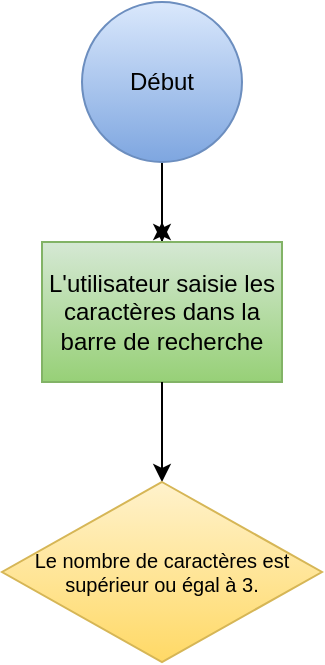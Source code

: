 <mxfile version="26.0.4">
  <diagram name="Page-1" id="QN13aVnlAt-d55Ucbb7l">
    <mxGraphModel dx="890" dy="454" grid="1" gridSize="10" guides="1" tooltips="1" connect="1" arrows="1" fold="1" page="1" pageScale="1" pageWidth="827" pageHeight="1169" math="0" shadow="0">
      <root>
        <mxCell id="0" />
        <mxCell id="1" parent="0" />
        <mxCell id="Ueo6vol0cjPWmpQWFdaP-1" value="" style="endArrow=classic;html=1;rounded=0;exitX=0.5;exitY=1;exitDx=0;exitDy=0;" edge="1" parent="1" source="Ueo6vol0cjPWmpQWFdaP-3">
          <mxGeometry width="50" height="50" relative="1" as="geometry">
            <mxPoint x="400" y="380" as="sourcePoint" />
            <mxPoint x="400" y="410" as="targetPoint" />
            <Array as="points">
              <mxPoint x="400" y="360" />
              <mxPoint x="400" y="380" />
            </Array>
          </mxGeometry>
        </mxCell>
        <mxCell id="Ueo6vol0cjPWmpQWFdaP-4" style="edgeStyle=orthogonalEdgeStyle;rounded=0;orthogonalLoop=1;jettySize=auto;html=1;exitX=0.5;exitY=0;exitDx=0;exitDy=0;" edge="1" parent="1" source="Ueo6vol0cjPWmpQWFdaP-3">
          <mxGeometry relative="1" as="geometry">
            <mxPoint x="400" y="390" as="targetPoint" />
          </mxGeometry>
        </mxCell>
        <mxCell id="Ueo6vol0cjPWmpQWFdaP-5" value="" style="endArrow=classic;html=1;rounded=0;exitX=0.5;exitY=1;exitDx=0;exitDy=0;" edge="1" parent="1" target="Ueo6vol0cjPWmpQWFdaP-3">
          <mxGeometry width="50" height="50" relative="1" as="geometry">
            <mxPoint x="400" y="380" as="sourcePoint" />
            <mxPoint x="400" y="410" as="targetPoint" />
            <Array as="points" />
          </mxGeometry>
        </mxCell>
        <mxCell id="Ueo6vol0cjPWmpQWFdaP-3" value="&lt;div align=&quot;center&quot;&gt;L&#39;utilisateur saisie les caractères dans la barre de recherche&lt;br&gt;&lt;/div&gt;" style="rounded=0;whiteSpace=wrap;html=1;fillColor=#d5e8d4;gradientColor=#97d077;strokeColor=#82b366;" vertex="1" parent="1">
          <mxGeometry x="340" y="400" width="120" height="70" as="geometry" />
        </mxCell>
        <mxCell id="Ueo6vol0cjPWmpQWFdaP-6" value="" style="endArrow=classic;html=1;rounded=0;exitX=0.5;exitY=1;exitDx=0;exitDy=0;" edge="1" parent="1" source="Ueo6vol0cjPWmpQWFdaP-3">
          <mxGeometry width="50" height="50" relative="1" as="geometry">
            <mxPoint x="400" y="480" as="sourcePoint" />
            <mxPoint x="400" y="520" as="targetPoint" />
          </mxGeometry>
        </mxCell>
        <mxCell id="Ueo6vol0cjPWmpQWFdaP-7" value="Le nombre de caractères est supérieur ou égal à 3." style="rhombus;whiteSpace=wrap;html=1;align=center;fontSize=10;fillColor=#fff2cc;gradientColor=#ffd966;strokeColor=#d6b656;" vertex="1" parent="1">
          <mxGeometry x="320" y="520" width="160" height="90" as="geometry" />
        </mxCell>
        <mxCell id="Ueo6vol0cjPWmpQWFdaP-8" value="Début" style="ellipse;whiteSpace=wrap;html=1;aspect=fixed;fillColor=#dae8fc;gradientColor=#7ea6e0;strokeColor=#6c8ebf;" vertex="1" parent="1">
          <mxGeometry x="360" y="280" width="80" height="80" as="geometry" />
        </mxCell>
      </root>
    </mxGraphModel>
  </diagram>
</mxfile>
